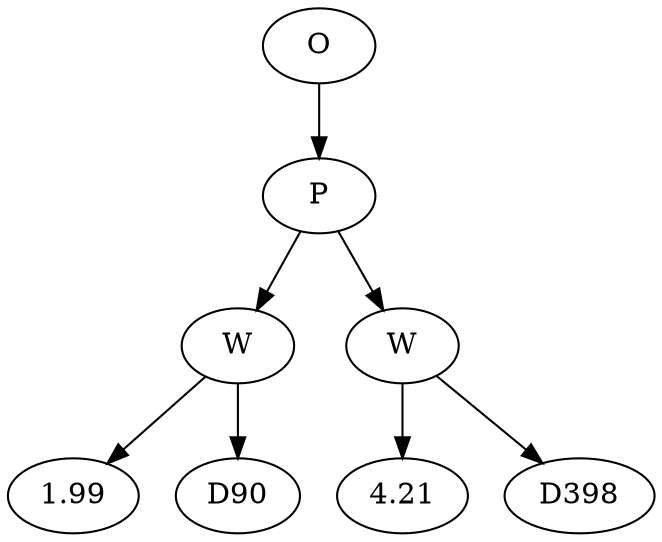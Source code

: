 // Tree
digraph {
	3103172 [label=O]
	3103173 [label=P]
	3103172 -> 3103173
	3103174 [label=W]
	3103173 -> 3103174
	3103175 [label=1.99]
	3103174 -> 3103175
	3103176 [label=D90]
	3103174 -> 3103176
	3103177 [label=W]
	3103173 -> 3103177
	3103178 [label=4.21]
	3103177 -> 3103178
	3103179 [label=D398]
	3103177 -> 3103179
}
